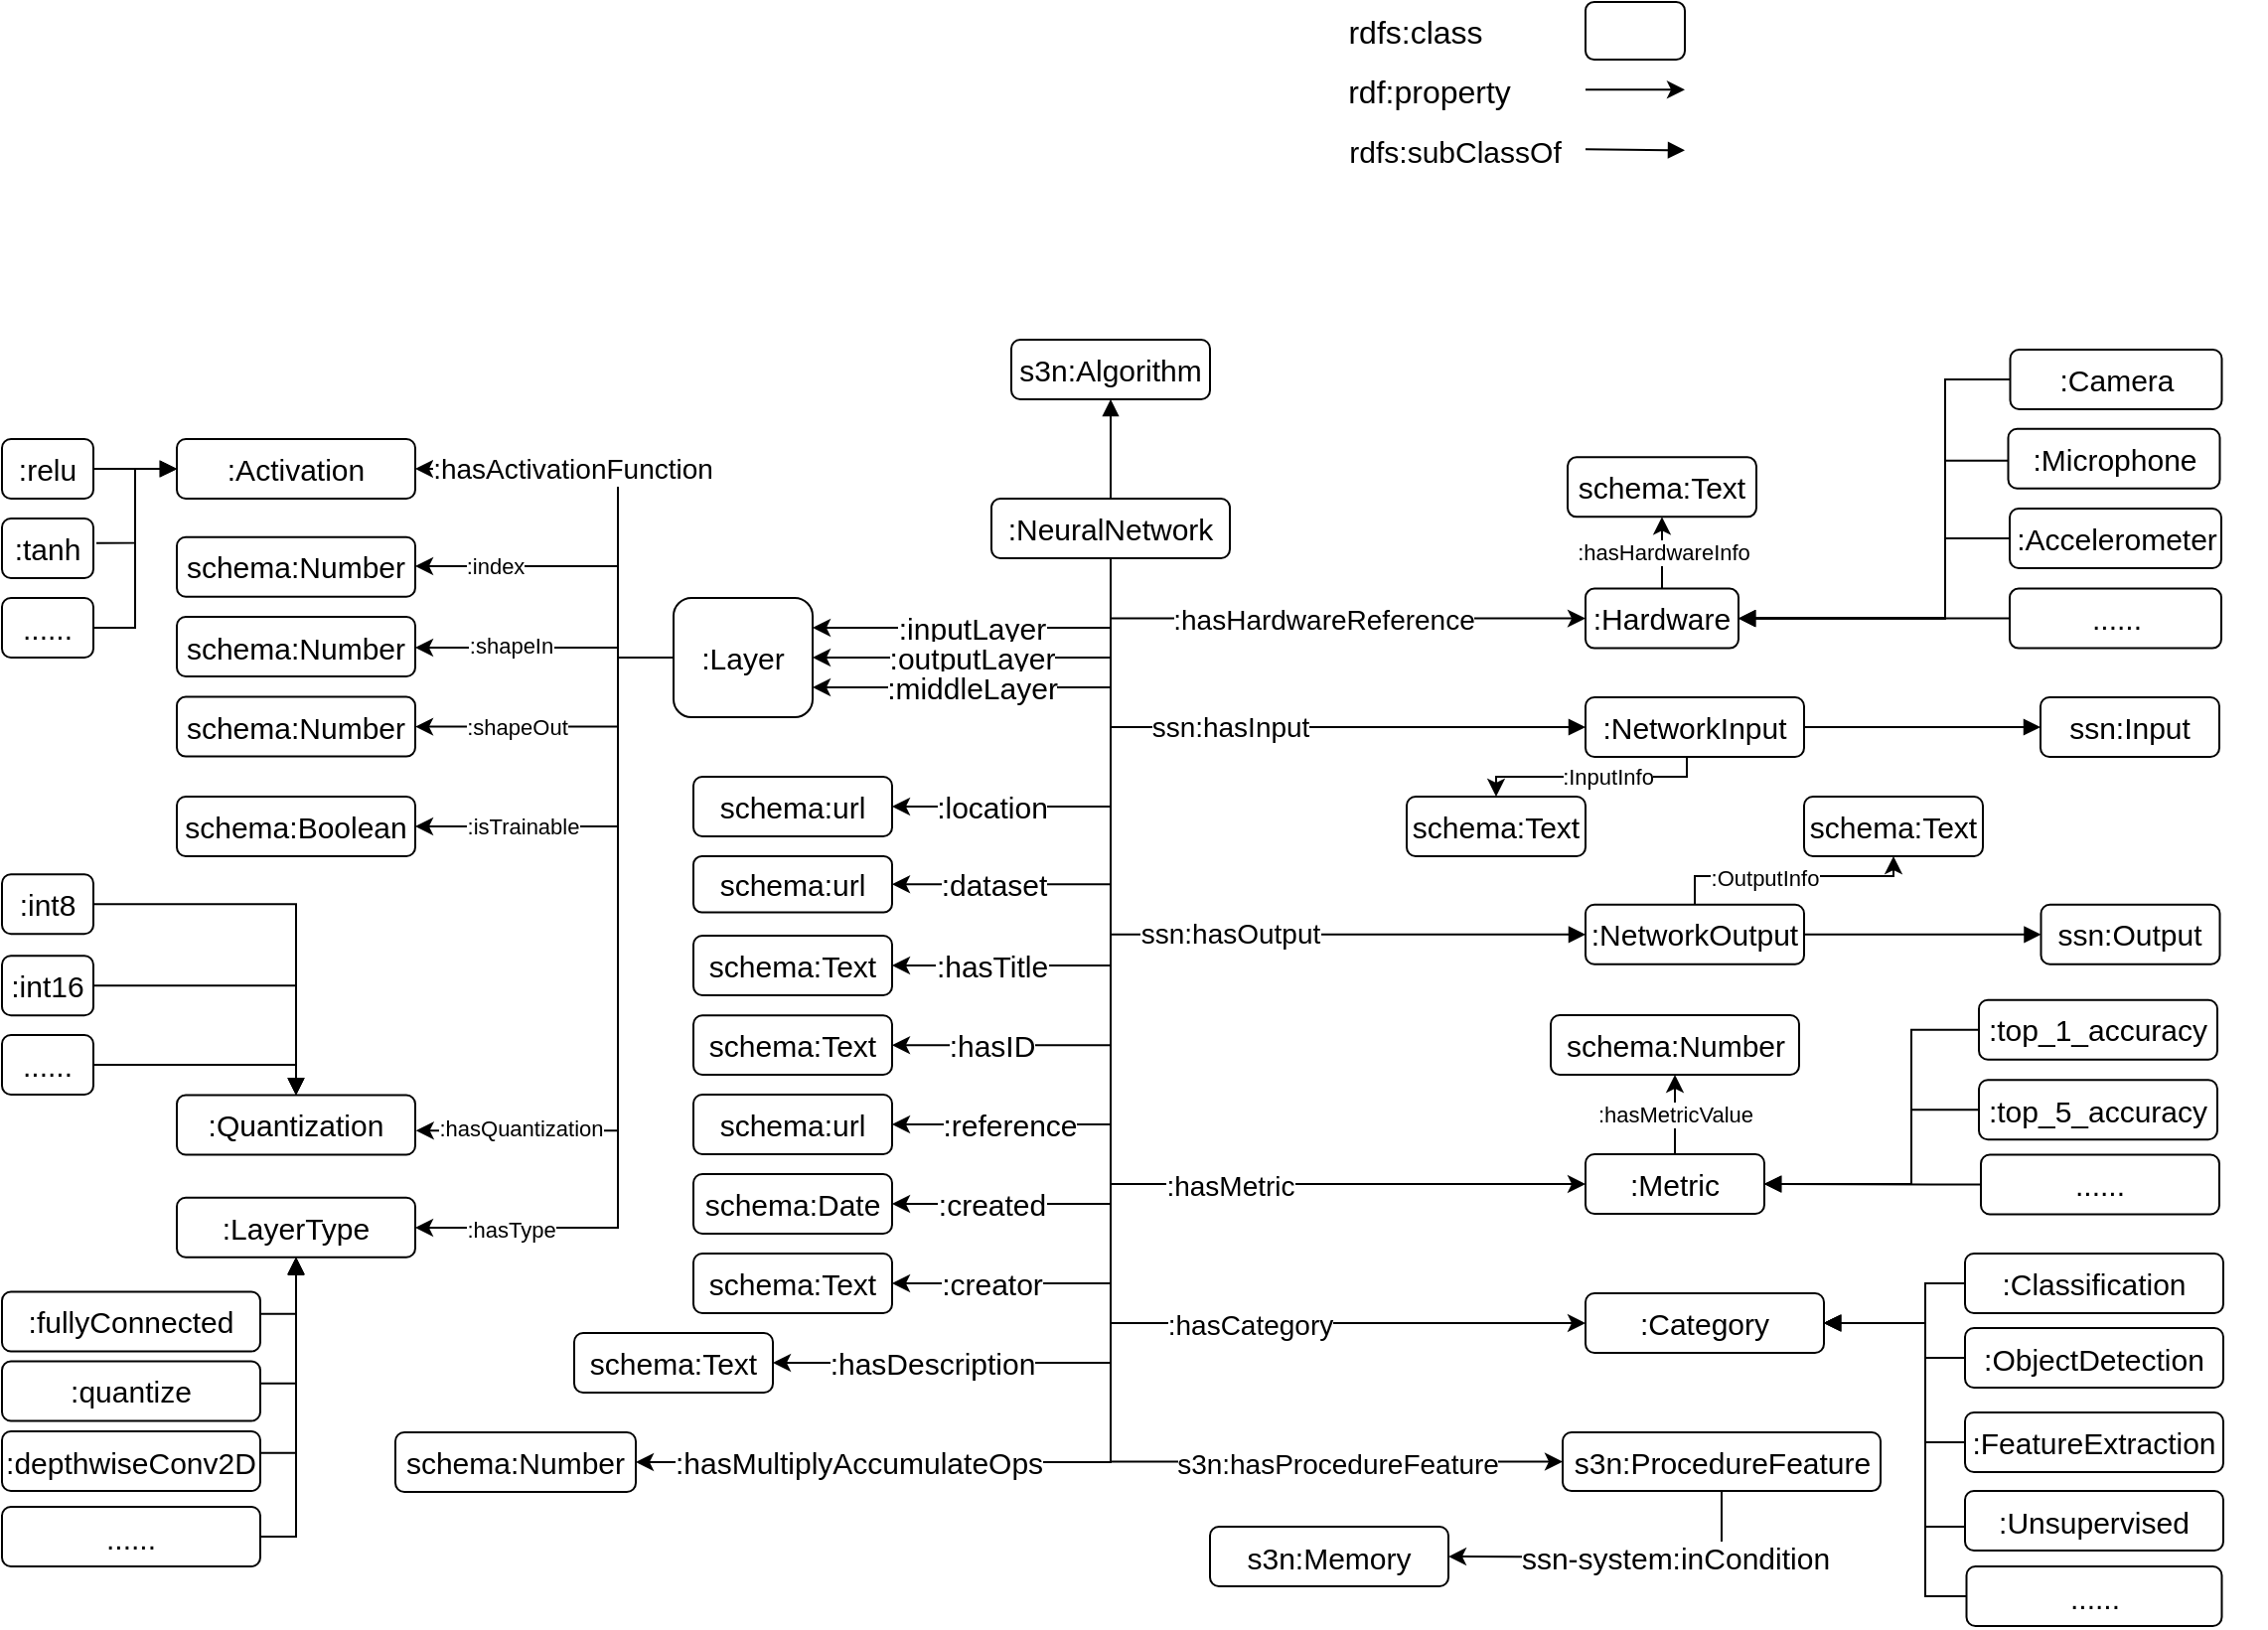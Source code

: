 <mxfile version="15.7.4" type="github">
  <diagram id="uV-LiDX_3luVWXQ_N6UU" name="Page-1">
    <mxGraphModel dx="3066" dy="903" grid="1" gridSize="10" guides="1" tooltips="1" connect="1" arrows="1" fold="1" page="1" pageScale="1" pageWidth="850" pageHeight="1100" math="0" shadow="0">
      <root>
        <mxCell id="0" />
        <mxCell id="1" parent="0" />
        <mxCell id="5j0TbUP-GXuLhpRAQQWD-1" value="s3n:Algorithm" style="rounded=1;whiteSpace=wrap;html=1;fontSize=15;" vertex="1" parent="1">
          <mxGeometry x="10" y="220" width="100" height="30" as="geometry" />
        </mxCell>
        <mxCell id="5j0TbUP-GXuLhpRAQQWD-2" value=":hasTitle" style="edgeStyle=orthogonalEdgeStyle;rounded=0;orthogonalLoop=1;jettySize=auto;html=1;exitX=0.5;exitY=1;exitDx=0;exitDy=0;fontSize=15;entryX=1;entryY=0.5;entryDx=0;entryDy=0;" edge="1" parent="1" source="5j0TbUP-GXuLhpRAQQWD-15" target="5j0TbUP-GXuLhpRAQQWD-20">
          <mxGeometry x="0.682" relative="1" as="geometry">
            <mxPoint x="-90" y="495" as="targetPoint" />
            <Array as="points">
              <mxPoint x="60" y="535" />
            </Array>
            <mxPoint as="offset" />
          </mxGeometry>
        </mxCell>
        <mxCell id="5j0TbUP-GXuLhpRAQQWD-3" value=":dataset" style="edgeStyle=orthogonalEdgeStyle;rounded=0;orthogonalLoop=1;jettySize=auto;html=1;exitX=0.5;exitY=1;exitDx=0;exitDy=0;entryX=1;entryY=0.5;entryDx=0;entryDy=0;fontSize=15;" edge="1" parent="1" source="5j0TbUP-GXuLhpRAQQWD-15" target="5j0TbUP-GXuLhpRAQQWD-21">
          <mxGeometry x="0.626" relative="1" as="geometry">
            <mxPoint x="60" y="740" as="targetPoint" />
            <mxPoint as="offset" />
          </mxGeometry>
        </mxCell>
        <mxCell id="5j0TbUP-GXuLhpRAQQWD-5" value=":inputLayer" style="edgeStyle=orthogonalEdgeStyle;rounded=0;orthogonalLoop=1;jettySize=auto;html=1;exitX=0.5;exitY=1;exitDx=0;exitDy=0;entryX=1;entryY=0.25;entryDx=0;entryDy=0;fontSize=15;" edge="1" parent="1" source="5j0TbUP-GXuLhpRAQQWD-15" target="5j0TbUP-GXuLhpRAQQWD-17">
          <mxGeometry x="0.135" relative="1" as="geometry">
            <mxPoint as="offset" />
          </mxGeometry>
        </mxCell>
        <mxCell id="5j0TbUP-GXuLhpRAQQWD-6" value=":outputLayer" style="edgeStyle=orthogonalEdgeStyle;rounded=0;orthogonalLoop=1;jettySize=auto;html=1;exitX=0.5;exitY=1;exitDx=0;exitDy=0;entryX=1;entryY=0.5;entryDx=0;entryDy=0;fontSize=15;" edge="1" parent="1" source="5j0TbUP-GXuLhpRAQQWD-15" target="5j0TbUP-GXuLhpRAQQWD-17">
          <mxGeometry x="0.2" relative="1" as="geometry">
            <mxPoint x="-250" y="400" as="targetPoint" />
            <mxPoint as="offset" />
          </mxGeometry>
        </mxCell>
        <mxCell id="5j0TbUP-GXuLhpRAQQWD-7" value=":middleLayer" style="edgeStyle=orthogonalEdgeStyle;rounded=0;orthogonalLoop=1;jettySize=auto;html=1;exitX=0.5;exitY=1;exitDx=0;exitDy=0;entryX=1;entryY=0.75;entryDx=0;entryDy=0;fontSize=15;" edge="1" parent="1" source="5j0TbUP-GXuLhpRAQQWD-15" target="5j0TbUP-GXuLhpRAQQWD-17">
          <mxGeometry x="0.256" relative="1" as="geometry">
            <mxPoint as="offset" />
          </mxGeometry>
        </mxCell>
        <mxCell id="5j0TbUP-GXuLhpRAQQWD-11" value="&lt;font style=&quot;font-size: 14px&quot;&gt;s3n:hasProcedureFeature&lt;/font&gt;" style="edgeStyle=orthogonalEdgeStyle;rounded=0;orthogonalLoop=1;jettySize=auto;html=1;exitX=0.5;exitY=1;exitDx=0;exitDy=0;fontSize=15;endArrow=classic;endFill=1;entryX=0;entryY=0.5;entryDx=0;entryDy=0;" edge="1" parent="1" source="5j0TbUP-GXuLhpRAQQWD-15" target="5j0TbUP-GXuLhpRAQQWD-171">
          <mxGeometry x="0.667" relative="1" as="geometry">
            <mxPoint x="190" y="820" as="targetPoint" />
            <mxPoint as="offset" />
          </mxGeometry>
        </mxCell>
        <mxCell id="5j0TbUP-GXuLhpRAQQWD-12" style="edgeStyle=orthogonalEdgeStyle;rounded=0;orthogonalLoop=1;jettySize=auto;html=1;exitX=0.5;exitY=0;exitDx=0;exitDy=0;entryX=0.5;entryY=1;entryDx=0;entryDy=0;fontSize=15;endArrow=block;endFill=1;" edge="1" parent="1" source="5j0TbUP-GXuLhpRAQQWD-15" target="5j0TbUP-GXuLhpRAQQWD-1">
          <mxGeometry relative="1" as="geometry" />
        </mxCell>
        <mxCell id="5j0TbUP-GXuLhpRAQQWD-13" value="&lt;font style=&quot;font-size: 14px&quot;&gt;ssn:hasInput &lt;/font&gt;" style="edgeStyle=orthogonalEdgeStyle;rounded=0;orthogonalLoop=1;jettySize=auto;html=1;exitX=0.5;exitY=1;exitDx=0;exitDy=0;entryX=0;entryY=0.5;entryDx=0;entryDy=0;endArrow=block;endFill=1;" edge="1" parent="1" source="5j0TbUP-GXuLhpRAQQWD-15" target="5j0TbUP-GXuLhpRAQQWD-36">
          <mxGeometry x="-0.105" relative="1" as="geometry">
            <mxPoint as="offset" />
          </mxGeometry>
        </mxCell>
        <mxCell id="5j0TbUP-GXuLhpRAQQWD-14" value="&lt;font style=&quot;font-size: 14px&quot;&gt;ssn:hasOutput&lt;/font&gt;" style="edgeStyle=orthogonalEdgeStyle;rounded=0;orthogonalLoop=1;jettySize=auto;html=1;exitX=0.5;exitY=1;exitDx=0;exitDy=0;entryX=0;entryY=0.5;entryDx=0;entryDy=0;endArrow=block;endFill=1;" edge="1" parent="1" source="5j0TbUP-GXuLhpRAQQWD-15" target="5j0TbUP-GXuLhpRAQQWD-38">
          <mxGeometry x="0.164" relative="1" as="geometry">
            <mxPoint as="offset" />
          </mxGeometry>
        </mxCell>
        <mxCell id="5j0TbUP-GXuLhpRAQQWD-15" value=":NeuralNetwork" style="rounded=1;whiteSpace=wrap;html=1;fontSize=15;" vertex="1" parent="1">
          <mxGeometry y="300" width="120" height="30" as="geometry" />
        </mxCell>
        <mxCell id="5j0TbUP-GXuLhpRAQQWD-184" style="edgeStyle=orthogonalEdgeStyle;rounded=0;orthogonalLoop=1;jettySize=auto;html=1;exitX=0;exitY=0.5;exitDx=0;exitDy=0;entryX=1.003;entryY=0.594;entryDx=0;entryDy=0;entryPerimeter=0;" edge="1" parent="1" target="5j0TbUP-GXuLhpRAQQWD-95">
          <mxGeometry relative="1" as="geometry">
            <mxPoint x="-148" y="380" as="sourcePoint" />
            <Array as="points">
              <mxPoint x="-188" y="380" />
              <mxPoint x="-188" y="619" />
            </Array>
          </mxGeometry>
        </mxCell>
        <mxCell id="5j0TbUP-GXuLhpRAQQWD-185" value=":hasQuantization" style="edgeLabel;html=1;align=center;verticalAlign=middle;resizable=0;points=[];" vertex="1" connectable="0" parent="5j0TbUP-GXuLhpRAQQWD-184">
          <mxGeometry x="0.583" y="1" relative="1" as="geometry">
            <mxPoint x="-27" y="-2" as="offset" />
          </mxGeometry>
        </mxCell>
        <mxCell id="5j0TbUP-GXuLhpRAQQWD-17" value=":Layer" style="rounded=1;whiteSpace=wrap;html=1;fontSize=15;" vertex="1" parent="1">
          <mxGeometry x="-160" y="350" width="70" height="60" as="geometry" />
        </mxCell>
        <mxCell id="5j0TbUP-GXuLhpRAQQWD-20" value="schema:Text" style="rounded=1;whiteSpace=wrap;html=1;fontSize=15;" vertex="1" parent="1">
          <mxGeometry x="-150" y="520" width="100" height="30" as="geometry" />
        </mxCell>
        <mxCell id="5j0TbUP-GXuLhpRAQQWD-21" value="schema:url" style="rounded=1;whiteSpace=wrap;html=1;fontSize=15;" vertex="1" parent="1">
          <mxGeometry x="-150" y="480" width="100" height="28.25" as="geometry" />
        </mxCell>
        <mxCell id="5j0TbUP-GXuLhpRAQQWD-23" style="edgeStyle=orthogonalEdgeStyle;rounded=0;orthogonalLoop=1;jettySize=auto;html=1;exitX=0.5;exitY=1;exitDx=0;exitDy=0;fontSize=15;" edge="1" parent="1">
          <mxGeometry relative="1" as="geometry">
            <mxPoint x="633" y="508.75" as="sourcePoint" />
            <mxPoint x="633" y="508.75" as="targetPoint" />
          </mxGeometry>
        </mxCell>
        <mxCell id="5j0TbUP-GXuLhpRAQQWD-24" value="" style="rounded=1;whiteSpace=wrap;html=1;fontSize=16;" vertex="1" parent="1">
          <mxGeometry x="299" y="50" width="50" height="29" as="geometry" />
        </mxCell>
        <mxCell id="5j0TbUP-GXuLhpRAQQWD-25" value="rdfs:class" style="text;html=1;align=center;verticalAlign=middle;resizable=0;points=[];autosize=1;strokeColor=none;fontSize=16;" vertex="1" parent="1">
          <mxGeometry x="173" y="54.5" width="80" height="20" as="geometry" />
        </mxCell>
        <mxCell id="5j0TbUP-GXuLhpRAQQWD-26" value="rdf:property" style="text;html=1;align=center;verticalAlign=middle;resizable=0;points=[];autosize=1;strokeColor=none;fontSize=16;" vertex="1" parent="1">
          <mxGeometry x="170" y="84.5" width="100" height="20" as="geometry" />
        </mxCell>
        <mxCell id="5j0TbUP-GXuLhpRAQQWD-27" value="" style="endArrow=classic;html=1;fontSize=16;" edge="1" parent="1">
          <mxGeometry width="50" height="50" relative="1" as="geometry">
            <mxPoint x="299" y="94.16" as="sourcePoint" />
            <mxPoint x="349" y="94.16" as="targetPoint" />
            <Array as="points">
              <mxPoint x="309" y="94.16" />
            </Array>
          </mxGeometry>
        </mxCell>
        <mxCell id="5j0TbUP-GXuLhpRAQQWD-28" value="" style="endArrow=block;html=1;fontSize=16;endFill=1;" edge="1" parent="1">
          <mxGeometry width="50" height="50" relative="1" as="geometry">
            <mxPoint x="299" y="124.16" as="sourcePoint" />
            <mxPoint x="349" y="124.66" as="targetPoint" />
          </mxGeometry>
        </mxCell>
        <mxCell id="5j0TbUP-GXuLhpRAQQWD-32" value="rdfs:subClassOf" style="text;html=1;align=center;verticalAlign=middle;resizable=0;points=[];autosize=1;strokeColor=none;fontSize=15;" vertex="1" parent="1">
          <mxGeometry x="173" y="114.5" width="120" height="20" as="geometry" />
        </mxCell>
        <mxCell id="5j0TbUP-GXuLhpRAQQWD-33" value="ssn:Input" style="rounded=1;whiteSpace=wrap;html=1;fontSize=15;" vertex="1" parent="1">
          <mxGeometry x="528" y="400" width="90" height="30" as="geometry" />
        </mxCell>
        <mxCell id="5j0TbUP-GXuLhpRAQQWD-34" value="ssn:Output" style="rounded=1;whiteSpace=wrap;html=1;fontSize=15;" vertex="1" parent="1">
          <mxGeometry x="528.25" y="504.38" width="90" height="30" as="geometry" />
        </mxCell>
        <mxCell id="5j0TbUP-GXuLhpRAQQWD-35" style="edgeStyle=orthogonalEdgeStyle;rounded=0;orthogonalLoop=1;jettySize=auto;html=1;exitX=1;exitY=0.5;exitDx=0;exitDy=0;entryX=0;entryY=0.5;entryDx=0;entryDy=0;endArrow=block;endFill=1;" edge="1" parent="1" source="5j0TbUP-GXuLhpRAQQWD-36" target="5j0TbUP-GXuLhpRAQQWD-33">
          <mxGeometry relative="1" as="geometry" />
        </mxCell>
        <mxCell id="5j0TbUP-GXuLhpRAQQWD-178" style="edgeStyle=orthogonalEdgeStyle;rounded=0;orthogonalLoop=1;jettySize=auto;html=1;exitX=0.5;exitY=1;exitDx=0;exitDy=0;" edge="1" parent="1" source="5j0TbUP-GXuLhpRAQQWD-36" target="5j0TbUP-GXuLhpRAQQWD-61">
          <mxGeometry relative="1" as="geometry">
            <Array as="points">
              <mxPoint x="350" y="440" />
              <mxPoint x="254" y="440" />
            </Array>
          </mxGeometry>
        </mxCell>
        <mxCell id="5j0TbUP-GXuLhpRAQQWD-179" value=":InputInfo" style="edgeLabel;html=1;align=center;verticalAlign=middle;resizable=0;points=[];" vertex="1" connectable="0" parent="5j0TbUP-GXuLhpRAQQWD-178">
          <mxGeometry x="0.06" y="1" relative="1" as="geometry">
            <mxPoint x="9" y="-1" as="offset" />
          </mxGeometry>
        </mxCell>
        <mxCell id="5j0TbUP-GXuLhpRAQQWD-36" value=":NetworkInput" style="rounded=1;whiteSpace=wrap;html=1;fontSize=15;" vertex="1" parent="1">
          <mxGeometry x="299" y="400" width="110" height="30" as="geometry" />
        </mxCell>
        <mxCell id="5j0TbUP-GXuLhpRAQQWD-37" style="edgeStyle=orthogonalEdgeStyle;rounded=0;orthogonalLoop=1;jettySize=auto;html=1;exitX=1;exitY=0.5;exitDx=0;exitDy=0;endArrow=block;endFill=1;entryX=0;entryY=0.5;entryDx=0;entryDy=0;" edge="1" parent="1" source="5j0TbUP-GXuLhpRAQQWD-38" target="5j0TbUP-GXuLhpRAQQWD-34">
          <mxGeometry relative="1" as="geometry">
            <Array as="points" />
            <mxPoint x="589" y="519.5" as="targetPoint" />
          </mxGeometry>
        </mxCell>
        <mxCell id="5j0TbUP-GXuLhpRAQQWD-181" style="edgeStyle=orthogonalEdgeStyle;rounded=0;orthogonalLoop=1;jettySize=auto;html=1;exitX=0.5;exitY=0;exitDx=0;exitDy=0;entryX=0.5;entryY=1;entryDx=0;entryDy=0;" edge="1" parent="1" source="5j0TbUP-GXuLhpRAQQWD-38" target="5j0TbUP-GXuLhpRAQQWD-64">
          <mxGeometry relative="1" as="geometry">
            <Array as="points">
              <mxPoint x="354" y="490" />
              <mxPoint x="454" y="490" />
            </Array>
          </mxGeometry>
        </mxCell>
        <mxCell id="5j0TbUP-GXuLhpRAQQWD-182" value=":OutputInfo" style="edgeLabel;html=1;align=center;verticalAlign=middle;resizable=0;points=[];" vertex="1" connectable="0" parent="5j0TbUP-GXuLhpRAQQWD-181">
          <mxGeometry x="-0.257" y="-1" relative="1" as="geometry">
            <mxPoint x="3" as="offset" />
          </mxGeometry>
        </mxCell>
        <mxCell id="5j0TbUP-GXuLhpRAQQWD-38" value=":NetworkOutput" style="rounded=1;whiteSpace=wrap;html=1;fontSize=15;" vertex="1" parent="1">
          <mxGeometry x="299" y="504.38" width="110" height="30" as="geometry" />
        </mxCell>
        <mxCell id="5j0TbUP-GXuLhpRAQQWD-39" style="edgeStyle=orthogonalEdgeStyle;rounded=0;orthogonalLoop=1;jettySize=auto;html=1;entryX=1;entryY=0.5;entryDx=0;entryDy=0;" edge="1" parent="1" target="5j0TbUP-GXuLhpRAQQWD-47">
          <mxGeometry relative="1" as="geometry">
            <Array as="points">
              <mxPoint x="-188" y="380" />
              <mxPoint x="-188" y="375" />
              <mxPoint x="-290" y="375" />
            </Array>
            <mxPoint x="-160" y="380" as="sourcePoint" />
          </mxGeometry>
        </mxCell>
        <mxCell id="5j0TbUP-GXuLhpRAQQWD-40" value=":shapeIn" style="edgeLabel;html=1;align=center;verticalAlign=middle;resizable=0;points=[];" vertex="1" connectable="0" parent="5j0TbUP-GXuLhpRAQQWD-39">
          <mxGeometry x="0.41" relative="1" as="geometry">
            <mxPoint x="8" y="-1" as="offset" />
          </mxGeometry>
        </mxCell>
        <mxCell id="5j0TbUP-GXuLhpRAQQWD-41" value="" style="edgeStyle=orthogonalEdgeStyle;rounded=0;orthogonalLoop=1;jettySize=auto;html=1;entryX=1;entryY=0.5;entryDx=0;entryDy=0;" edge="1" parent="1" target="5j0TbUP-GXuLhpRAQQWD-48">
          <mxGeometry x="0.538" relative="1" as="geometry">
            <Array as="points">
              <mxPoint x="-188" y="380" />
              <mxPoint x="-188" y="415" />
            </Array>
            <mxPoint as="offset" />
            <mxPoint x="-160" y="380" as="sourcePoint" />
          </mxGeometry>
        </mxCell>
        <mxCell id="5j0TbUP-GXuLhpRAQQWD-42" value=":shapeOut" style="edgeLabel;html=1;align=center;verticalAlign=middle;resizable=0;points=[];" vertex="1" connectable="0" parent="5j0TbUP-GXuLhpRAQQWD-41">
          <mxGeometry x="0.287" relative="1" as="geometry">
            <mxPoint x="-8" as="offset" />
          </mxGeometry>
        </mxCell>
        <mxCell id="5j0TbUP-GXuLhpRAQQWD-43" style="edgeStyle=orthogonalEdgeStyle;rounded=0;orthogonalLoop=1;jettySize=auto;html=1;entryX=1;entryY=0.5;entryDx=0;entryDy=0;" edge="1" parent="1" target="5j0TbUP-GXuLhpRAQQWD-49">
          <mxGeometry relative="1" as="geometry">
            <Array as="points">
              <mxPoint x="-188" y="380" />
              <mxPoint x="-188" y="465" />
            </Array>
            <mxPoint x="-160" y="380" as="sourcePoint" />
          </mxGeometry>
        </mxCell>
        <mxCell id="5j0TbUP-GXuLhpRAQQWD-44" value=":isTrainable" style="edgeLabel;html=1;align=center;verticalAlign=middle;resizable=0;points=[];" vertex="1" connectable="0" parent="5j0TbUP-GXuLhpRAQQWD-43">
          <mxGeometry x="0.229" y="1" relative="1" as="geometry">
            <mxPoint x="-29" y="-1" as="offset" />
          </mxGeometry>
        </mxCell>
        <mxCell id="5j0TbUP-GXuLhpRAQQWD-45" style="edgeStyle=orthogonalEdgeStyle;rounded=0;orthogonalLoop=1;jettySize=auto;html=1;" edge="1" parent="1" target="5j0TbUP-GXuLhpRAQQWD-50">
          <mxGeometry relative="1" as="geometry">
            <mxPoint x="-248" y="460.5" as="targetPoint" />
            <Array as="points">
              <mxPoint x="-188" y="380" />
              <mxPoint x="-188" y="667" />
            </Array>
            <mxPoint x="-160" y="380" as="sourcePoint" />
          </mxGeometry>
        </mxCell>
        <mxCell id="5j0TbUP-GXuLhpRAQQWD-46" value=":hasType" style="edgeLabel;html=1;align=center;verticalAlign=middle;resizable=0;points=[];" vertex="1" connectable="0" parent="5j0TbUP-GXuLhpRAQQWD-45">
          <mxGeometry x="0.479" y="1" relative="1" as="geometry">
            <mxPoint x="-55" y="7" as="offset" />
          </mxGeometry>
        </mxCell>
        <mxCell id="5j0TbUP-GXuLhpRAQQWD-47" value="schema:Number" style="rounded=1;whiteSpace=wrap;html=1;fontSize=15;" vertex="1" parent="1">
          <mxGeometry x="-410" y="359.5" width="120" height="30" as="geometry" />
        </mxCell>
        <mxCell id="5j0TbUP-GXuLhpRAQQWD-48" value="schema:Number" style="rounded=1;whiteSpace=wrap;html=1;fontSize=15;" vertex="1" parent="1">
          <mxGeometry x="-410" y="399.81" width="120" height="30" as="geometry" />
        </mxCell>
        <mxCell id="5j0TbUP-GXuLhpRAQQWD-49" value="schema:Boolean" style="rounded=1;whiteSpace=wrap;html=1;fontSize=15;" vertex="1" parent="1">
          <mxGeometry x="-410" y="450" width="120" height="30" as="geometry" />
        </mxCell>
        <mxCell id="5j0TbUP-GXuLhpRAQQWD-50" value="&lt;div&gt;:LayerType&lt;/div&gt;" style="rounded=1;whiteSpace=wrap;html=1;fontSize=15;" vertex="1" parent="1">
          <mxGeometry x="-410" y="651.88" width="120" height="30" as="geometry" />
        </mxCell>
        <mxCell id="5j0TbUP-GXuLhpRAQQWD-51" style="edgeStyle=orthogonalEdgeStyle;rounded=0;orthogonalLoop=1;jettySize=auto;html=1;exitX=1;exitY=0.5;exitDx=0;exitDy=0;entryX=0.5;entryY=1;entryDx=0;entryDy=0;endArrow=block;endFill=1;" edge="1" parent="1" source="5j0TbUP-GXuLhpRAQQWD-52" target="5j0TbUP-GXuLhpRAQQWD-50">
          <mxGeometry relative="1" as="geometry">
            <mxPoint x="-350" y="764.25" as="targetPoint" />
            <Array as="points">
              <mxPoint x="-350" y="710.38" />
            </Array>
          </mxGeometry>
        </mxCell>
        <mxCell id="5j0TbUP-GXuLhpRAQQWD-52" value="&lt;div&gt;:fullyConnected&lt;/div&gt;" style="rounded=1;whiteSpace=wrap;html=1;fontSize=15;" vertex="1" parent="1">
          <mxGeometry x="-498" y="699.26" width="130" height="30" as="geometry" />
        </mxCell>
        <mxCell id="5j0TbUP-GXuLhpRAQQWD-53" style="edgeStyle=orthogonalEdgeStyle;rounded=0;orthogonalLoop=1;jettySize=auto;html=1;exitX=1;exitY=0.5;exitDx=0;exitDy=0;endArrow=block;endFill=1;entryX=0.5;entryY=1;entryDx=0;entryDy=0;" edge="1" parent="1" source="5j0TbUP-GXuLhpRAQQWD-54" target="5j0TbUP-GXuLhpRAQQWD-50">
          <mxGeometry relative="1" as="geometry">
            <mxPoint x="-350" y="764.75" as="targetPoint" />
            <Array as="points">
              <mxPoint x="-350" y="745.38" />
            </Array>
          </mxGeometry>
        </mxCell>
        <mxCell id="5j0TbUP-GXuLhpRAQQWD-54" value=":quantize" style="rounded=1;whiteSpace=wrap;html=1;fontSize=15;" vertex="1" parent="1">
          <mxGeometry x="-498" y="734.26" width="130" height="30" as="geometry" />
        </mxCell>
        <mxCell id="5j0TbUP-GXuLhpRAQQWD-55" style="edgeStyle=orthogonalEdgeStyle;rounded=0;orthogonalLoop=1;jettySize=auto;html=1;exitX=1;exitY=0.5;exitDx=0;exitDy=0;endArrow=block;endFill=1;" edge="1" parent="1" source="5j0TbUP-GXuLhpRAQQWD-56">
          <mxGeometry relative="1" as="geometry">
            <mxPoint x="-350" y="682.38" as="targetPoint" />
            <Array as="points">
              <mxPoint x="-350" y="780.38" />
            </Array>
          </mxGeometry>
        </mxCell>
        <mxCell id="5j0TbUP-GXuLhpRAQQWD-56" value=":depthwiseConv2D" style="rounded=1;whiteSpace=wrap;html=1;fontSize=15;" vertex="1" parent="1">
          <mxGeometry x="-498" y="769.51" width="130" height="30" as="geometry" />
        </mxCell>
        <mxCell id="5j0TbUP-GXuLhpRAQQWD-57" style="edgeStyle=orthogonalEdgeStyle;rounded=0;orthogonalLoop=1;jettySize=auto;html=1;exitX=1;exitY=0.5;exitDx=0;exitDy=0;endArrow=block;endFill=1;entryX=0.5;entryY=1;entryDx=0;entryDy=0;" edge="1" parent="1" source="5j0TbUP-GXuLhpRAQQWD-58" target="5j0TbUP-GXuLhpRAQQWD-50">
          <mxGeometry relative="1" as="geometry">
            <mxPoint x="-350" y="764.25" as="targetPoint" />
            <Array as="points">
              <mxPoint x="-350" y="823" />
            </Array>
          </mxGeometry>
        </mxCell>
        <mxCell id="5j0TbUP-GXuLhpRAQQWD-58" value="......" style="rounded=1;whiteSpace=wrap;html=1;fontSize=15;" vertex="1" parent="1">
          <mxGeometry x="-498" y="807.51" width="130" height="30" as="geometry" />
        </mxCell>
        <mxCell id="5j0TbUP-GXuLhpRAQQWD-61" value="schema:Text" style="rounded=1;whiteSpace=wrap;html=1;fontSize=15;" vertex="1" parent="1">
          <mxGeometry x="209" y="450" width="90" height="30" as="geometry" />
        </mxCell>
        <mxCell id="5j0TbUP-GXuLhpRAQQWD-64" value="schema:Text" style="rounded=1;whiteSpace=wrap;html=1;fontSize=15;" vertex="1" parent="1">
          <mxGeometry x="409" y="450" width="90" height="30" as="geometry" />
        </mxCell>
        <mxCell id="5j0TbUP-GXuLhpRAQQWD-66" value="schema:Number" style="rounded=1;whiteSpace=wrap;html=1;fontSize=15;" vertex="1" parent="1">
          <mxGeometry x="-410" y="319.38" width="120" height="30" as="geometry" />
        </mxCell>
        <mxCell id="5j0TbUP-GXuLhpRAQQWD-67" style="edgeStyle=orthogonalEdgeStyle;rounded=0;orthogonalLoop=1;jettySize=auto;html=1;" edge="1" parent="1" target="5j0TbUP-GXuLhpRAQQWD-66">
          <mxGeometry relative="1" as="geometry">
            <Array as="points">
              <mxPoint x="-188" y="380" />
              <mxPoint x="-188" y="334" />
            </Array>
            <mxPoint x="-160" y="380" as="sourcePoint" />
            <mxPoint x="-228" y="249.5" as="targetPoint" />
          </mxGeometry>
        </mxCell>
        <mxCell id="5j0TbUP-GXuLhpRAQQWD-68" value=":index" style="edgeLabel;html=1;align=center;verticalAlign=middle;resizable=0;points=[];" vertex="1" connectable="0" parent="5j0TbUP-GXuLhpRAQQWD-67">
          <mxGeometry x="0.41" relative="1" as="geometry">
            <mxPoint x="-12" as="offset" />
          </mxGeometry>
        </mxCell>
        <mxCell id="5j0TbUP-GXuLhpRAQQWD-74" value=":tanh" style="rounded=1;whiteSpace=wrap;html=1;fontSize=15;" vertex="1" parent="1">
          <mxGeometry x="-498" y="310" width="46" height="30" as="geometry" />
        </mxCell>
        <mxCell id="5j0TbUP-GXuLhpRAQQWD-76" value="......" style="rounded=1;whiteSpace=wrap;html=1;fontSize=15;" vertex="1" parent="1">
          <mxGeometry x="-498" y="350" width="46" height="30" as="geometry" />
        </mxCell>
        <mxCell id="5j0TbUP-GXuLhpRAQQWD-77" style="edgeStyle=orthogonalEdgeStyle;rounded=0;orthogonalLoop=1;jettySize=auto;html=1;exitX=1;exitY=0.5;exitDx=0;exitDy=0;endArrow=block;endFill=1;entryX=0;entryY=0.5;entryDx=0;entryDy=0;" edge="1" parent="1" source="5j0TbUP-GXuLhpRAQQWD-78" target="5j0TbUP-GXuLhpRAQQWD-79">
          <mxGeometry relative="1" as="geometry">
            <mxPoint x="-268" y="168.2" as="targetPoint" />
          </mxGeometry>
        </mxCell>
        <mxCell id="5j0TbUP-GXuLhpRAQQWD-78" value=":relu" style="rounded=1;whiteSpace=wrap;html=1;fontSize=15;" vertex="1" parent="1">
          <mxGeometry x="-498" y="270" width="46" height="30" as="geometry" />
        </mxCell>
        <mxCell id="5j0TbUP-GXuLhpRAQQWD-79" value="&lt;div&gt;:Activation&lt;/div&gt;" style="rounded=1;whiteSpace=wrap;html=1;fontSize=15;" vertex="1" parent="1">
          <mxGeometry x="-410" y="270" width="120" height="30" as="geometry" />
        </mxCell>
        <mxCell id="5j0TbUP-GXuLhpRAQQWD-90" style="edgeStyle=orthogonalEdgeStyle;rounded=0;orthogonalLoop=1;jettySize=auto;html=1;exitX=1;exitY=0.5;exitDx=0;exitDy=0;endArrow=block;endFill=1;entryX=0.5;entryY=0;entryDx=0;entryDy=0;" edge="1" parent="1" source="5j0TbUP-GXuLhpRAQQWD-91" target="5j0TbUP-GXuLhpRAQQWD-95">
          <mxGeometry relative="1" as="geometry">
            <mxPoint x="-338" y="540" as="targetPoint" />
            <Array as="points">
              <mxPoint x="-350" y="504" />
            </Array>
          </mxGeometry>
        </mxCell>
        <mxCell id="5j0TbUP-GXuLhpRAQQWD-91" value=":int8" style="rounded=1;whiteSpace=wrap;html=1;fontSize=15;" vertex="1" parent="1">
          <mxGeometry x="-498" y="489.12" width="46" height="30" as="geometry" />
        </mxCell>
        <mxCell id="5j0TbUP-GXuLhpRAQQWD-92" value=":int16" style="rounded=1;whiteSpace=wrap;html=1;fontSize=15;" vertex="1" parent="1">
          <mxGeometry x="-498" y="530.13" width="46" height="30" as="geometry" />
        </mxCell>
        <mxCell id="5j0TbUP-GXuLhpRAQQWD-94" value="......" style="rounded=1;whiteSpace=wrap;html=1;fontSize=15;" vertex="1" parent="1">
          <mxGeometry x="-498" y="570" width="46" height="30" as="geometry" />
        </mxCell>
        <mxCell id="5j0TbUP-GXuLhpRAQQWD-95" value="&lt;div&gt;:Quantization&lt;/div&gt;" style="rounded=1;whiteSpace=wrap;html=1;fontSize=15;" vertex="1" parent="1">
          <mxGeometry x="-410" y="600.26" width="120" height="30" as="geometry" />
        </mxCell>
        <mxCell id="5j0TbUP-GXuLhpRAQQWD-97" style="edgeStyle=orthogonalEdgeStyle;rounded=0;orthogonalLoop=1;jettySize=auto;html=1;entryX=1;entryY=0.5;entryDx=0;entryDy=0;" edge="1" parent="1" target="5j0TbUP-GXuLhpRAQQWD-79">
          <mxGeometry relative="1" as="geometry">
            <Array as="points">
              <mxPoint x="-188" y="380" />
              <mxPoint x="-188" y="285" />
            </Array>
            <mxPoint x="-160" y="380" as="sourcePoint" />
            <mxPoint x="-230.5" y="172.76" as="targetPoint" />
          </mxGeometry>
        </mxCell>
        <mxCell id="5j0TbUP-GXuLhpRAQQWD-98" value="&lt;font style=&quot;font-size: 14px&quot;&gt;:hasActivationFunction&lt;/font&gt;" style="edgeLabel;html=1;align=center;verticalAlign=middle;resizable=0;points=[];" vertex="1" connectable="0" parent="5j0TbUP-GXuLhpRAQQWD-97">
          <mxGeometry x="0.41" relative="1" as="geometry">
            <mxPoint x="12" as="offset" />
          </mxGeometry>
        </mxCell>
        <mxCell id="5j0TbUP-GXuLhpRAQQWD-99" value="&lt;font style=&quot;font-size: 14px&quot;&gt;:hasHardwareReference&lt;/font&gt;" style="edgeStyle=orthogonalEdgeStyle;rounded=0;orthogonalLoop=1;jettySize=auto;html=1;fontSize=15;entryX=0;entryY=0.5;entryDx=0;entryDy=0;" edge="1" parent="1" target="5j0TbUP-GXuLhpRAQQWD-100">
          <mxGeometry x="0.023" relative="1" as="geometry">
            <mxPoint as="offset" />
            <mxPoint x="60" y="330" as="sourcePoint" />
            <mxPoint x="253" y="355" as="targetPoint" />
            <Array as="points">
              <mxPoint x="60" y="360" />
            </Array>
          </mxGeometry>
        </mxCell>
        <mxCell id="5j0TbUP-GXuLhpRAQQWD-100" value=":Hardware" style="rounded=1;whiteSpace=wrap;html=1;fontSize=15;" vertex="1" parent="1">
          <mxGeometry x="299" y="345.31" width="77" height="30" as="geometry" />
        </mxCell>
        <mxCell id="5j0TbUP-GXuLhpRAQQWD-101" value=":hasHardwareInfo" style="endArrow=classic;html=1;rounded=0;entryX=0.5;entryY=1;entryDx=0;entryDy=0;exitX=0.5;exitY=0;exitDx=0;exitDy=0;" edge="1" parent="1" target="5j0TbUP-GXuLhpRAQQWD-103" source="5j0TbUP-GXuLhpRAQQWD-100">
          <mxGeometry width="50" height="50" relative="1" as="geometry">
            <mxPoint x="497" y="339.18" as="sourcePoint" />
            <mxPoint x="627" y="326.56" as="targetPoint" />
          </mxGeometry>
        </mxCell>
        <mxCell id="5j0TbUP-GXuLhpRAQQWD-103" value="schema:Text" style="rounded=1;whiteSpace=wrap;html=1;fontSize=15;" vertex="1" parent="1">
          <mxGeometry x="290" y="279.18" width="95" height="30" as="geometry" />
        </mxCell>
        <mxCell id="5j0TbUP-GXuLhpRAQQWD-105" value="&lt;div&gt;:Camera&lt;/div&gt;" style="rounded=1;whiteSpace=wrap;html=1;fontSize=15;" vertex="1" parent="1">
          <mxGeometry x="512.75" y="225" width="106.5" height="30" as="geometry" />
        </mxCell>
        <mxCell id="5j0TbUP-GXuLhpRAQQWD-107" value=":Microphone" style="rounded=1;whiteSpace=wrap;html=1;fontSize=15;" vertex="1" parent="1">
          <mxGeometry x="511.75" y="264.88" width="106.5" height="30" as="geometry" />
        </mxCell>
        <mxCell id="5j0TbUP-GXuLhpRAQQWD-109" value=":Accelerometer" style="rounded=1;whiteSpace=wrap;html=1;fontSize=15;" vertex="1" parent="1">
          <mxGeometry x="512.5" y="305" width="106.5" height="30" as="geometry" />
        </mxCell>
        <mxCell id="5j0TbUP-GXuLhpRAQQWD-110" style="edgeStyle=orthogonalEdgeStyle;rounded=0;orthogonalLoop=1;jettySize=auto;html=1;exitX=0;exitY=0.5;exitDx=0;exitDy=0;endArrow=block;endFill=1;entryX=1;entryY=0.5;entryDx=0;entryDy=0;" edge="1" parent="1" source="5j0TbUP-GXuLhpRAQQWD-111" target="5j0TbUP-GXuLhpRAQQWD-100">
          <mxGeometry relative="1" as="geometry">
            <mxPoint x="828.5" y="203.55" as="targetPoint" />
          </mxGeometry>
        </mxCell>
        <mxCell id="5j0TbUP-GXuLhpRAQQWD-111" value="......" style="rounded=1;whiteSpace=wrap;html=1;fontSize=15;" vertex="1" parent="1">
          <mxGeometry x="512.5" y="345.31" width="106.5" height="30" as="geometry" />
        </mxCell>
        <mxCell id="5j0TbUP-GXuLhpRAQQWD-112" value="&lt;font style=&quot;font-size: 14px&quot;&gt;:hasMetric&lt;/font&gt;" style="edgeStyle=orthogonalEdgeStyle;rounded=0;orthogonalLoop=1;jettySize=auto;html=1;exitX=0.5;exitY=1;exitDx=0;exitDy=0;entryX=0;entryY=0.5;entryDx=0;entryDy=0;fontSize=15;" edge="1" parent="1" target="5j0TbUP-GXuLhpRAQQWD-113" source="5j0TbUP-GXuLhpRAQQWD-15">
          <mxGeometry x="0.354" relative="1" as="geometry">
            <mxPoint as="offset" />
            <mxPoint x="40.0" y="878.38" as="sourcePoint" />
            <Array as="points">
              <mxPoint x="60" y="645" />
            </Array>
          </mxGeometry>
        </mxCell>
        <mxCell id="5j0TbUP-GXuLhpRAQQWD-113" value=":Metric" style="rounded=1;whiteSpace=wrap;html=1;fontSize=15;" vertex="1" parent="1">
          <mxGeometry x="299" y="630" width="90" height="30" as="geometry" />
        </mxCell>
        <mxCell id="5j0TbUP-GXuLhpRAQQWD-114" value=":hasMetricValue" style="endArrow=classic;html=1;rounded=0;entryX=0.5;entryY=1;entryDx=0;entryDy=0;exitX=0.5;exitY=0;exitDx=0;exitDy=0;" edge="1" parent="1" source="5j0TbUP-GXuLhpRAQQWD-113" target="5j0TbUP-GXuLhpRAQQWD-115">
          <mxGeometry width="50" height="50" relative="1" as="geometry">
            <mxPoint x="474.68" y="633.07" as="sourcePoint" />
            <mxPoint x="604.68" y="620.45" as="targetPoint" />
          </mxGeometry>
        </mxCell>
        <mxCell id="5j0TbUP-GXuLhpRAQQWD-115" value="schema:Number" style="rounded=1;whiteSpace=wrap;html=1;fontSize=15;" vertex="1" parent="1">
          <mxGeometry x="281.5" y="560" width="125" height="30" as="geometry" />
        </mxCell>
        <mxCell id="5j0TbUP-GXuLhpRAQQWD-116" value=":top_1_accuracy" style="rounded=1;whiteSpace=wrap;html=1;fontSize=15;" vertex="1" parent="1">
          <mxGeometry x="497" y="552.38" width="120" height="30" as="geometry" />
        </mxCell>
        <mxCell id="5j0TbUP-GXuLhpRAQQWD-117" value=":top_5_accuracy" style="rounded=1;whiteSpace=wrap;html=1;fontSize=15;" vertex="1" parent="1">
          <mxGeometry x="497" y="592.63" width="120" height="30" as="geometry" />
        </mxCell>
        <mxCell id="5j0TbUP-GXuLhpRAQQWD-120" value="......" style="rounded=1;whiteSpace=wrap;html=1;fontSize=15;" vertex="1" parent="1">
          <mxGeometry x="498" y="630.26" width="120" height="30" as="geometry" />
        </mxCell>
        <mxCell id="5j0TbUP-GXuLhpRAQQWD-121" value=":hasID" style="edgeStyle=orthogonalEdgeStyle;rounded=0;orthogonalLoop=1;jettySize=auto;html=1;exitX=0.5;exitY=1;exitDx=0;exitDy=0;entryX=1;entryY=0.5;entryDx=0;entryDy=0;fontSize=15;" edge="1" parent="1" target="5j0TbUP-GXuLhpRAQQWD-122" source="5j0TbUP-GXuLhpRAQQWD-15">
          <mxGeometry x="0.718" relative="1" as="geometry">
            <mxPoint x="70" y="750" as="targetPoint" />
            <mxPoint as="offset" />
            <mxPoint x="70" y="340" as="sourcePoint" />
            <Array as="points">
              <mxPoint x="60" y="575" />
            </Array>
          </mxGeometry>
        </mxCell>
        <mxCell id="5j0TbUP-GXuLhpRAQQWD-122" value="schema:Text" style="rounded=1;whiteSpace=wrap;html=1;fontSize=15;" vertex="1" parent="1">
          <mxGeometry x="-150" y="560.13" width="100" height="29.87" as="geometry" />
        </mxCell>
        <mxCell id="5j0TbUP-GXuLhpRAQQWD-125" value=":location" style="edgeStyle=orthogonalEdgeStyle;rounded=0;orthogonalLoop=1;jettySize=auto;html=1;exitX=0.5;exitY=1;exitDx=0;exitDy=0;entryX=1;entryY=0.5;entryDx=0;entryDy=0;fontSize=15;" edge="1" parent="1" target="5j0TbUP-GXuLhpRAQQWD-126">
          <mxGeometry x="0.46" relative="1" as="geometry">
            <mxPoint x="60" y="790" as="targetPoint" />
            <mxPoint as="offset" />
            <mxPoint x="60" y="380" as="sourcePoint" />
            <Array as="points">
              <mxPoint x="60" y="455" />
            </Array>
          </mxGeometry>
        </mxCell>
        <mxCell id="5j0TbUP-GXuLhpRAQQWD-126" value="schema:url" style="rounded=1;whiteSpace=wrap;html=1;fontSize=15;" vertex="1" parent="1">
          <mxGeometry x="-150" y="440" width="100" height="30" as="geometry" />
        </mxCell>
        <mxCell id="5j0TbUP-GXuLhpRAQQWD-127" value=":reference" style="edgeStyle=orthogonalEdgeStyle;rounded=0;orthogonalLoop=1;jettySize=auto;html=1;exitX=0.5;exitY=1;exitDx=0;exitDy=0;entryX=1;entryY=0.5;entryDx=0;entryDy=0;fontSize=15;" edge="1" parent="1" target="5j0TbUP-GXuLhpRAQQWD-128">
          <mxGeometry x="0.614" relative="1" as="geometry">
            <mxPoint x="60" y="830.5" as="targetPoint" />
            <mxPoint as="offset" />
            <mxPoint x="60" y="420.5" as="sourcePoint" />
            <Array as="points">
              <mxPoint x="60" y="615" />
            </Array>
          </mxGeometry>
        </mxCell>
        <mxCell id="5j0TbUP-GXuLhpRAQQWD-128" value="schema:url" style="rounded=1;whiteSpace=wrap;html=1;fontSize=15;" vertex="1" parent="1">
          <mxGeometry x="-150" y="600" width="100" height="30" as="geometry" />
        </mxCell>
        <mxCell id="5j0TbUP-GXuLhpRAQQWD-132" value=":Classification" style="rounded=1;whiteSpace=wrap;html=1;fontSize=15;" vertex="1" parent="1">
          <mxGeometry x="490" y="680" width="130" height="30" as="geometry" />
        </mxCell>
        <mxCell id="5j0TbUP-GXuLhpRAQQWD-134" value=":ObjectDetection" style="rounded=1;whiteSpace=wrap;html=1;fontSize=15;" vertex="1" parent="1">
          <mxGeometry x="490" y="717.51" width="130" height="30" as="geometry" />
        </mxCell>
        <mxCell id="5j0TbUP-GXuLhpRAQQWD-136" value=":FeatureExtraction" style="rounded=1;whiteSpace=wrap;html=1;fontSize=15;" vertex="1" parent="1">
          <mxGeometry x="490" y="760.0" width="130" height="30" as="geometry" />
        </mxCell>
        <mxCell id="5j0TbUP-GXuLhpRAQQWD-138" value="......" style="rounded=1;whiteSpace=wrap;html=1;fontSize=15;" vertex="1" parent="1">
          <mxGeometry x="490.75" y="837.51" width="128.5" height="30" as="geometry" />
        </mxCell>
        <mxCell id="5j0TbUP-GXuLhpRAQQWD-139" value="&lt;font style=&quot;font-size: 14px&quot;&gt;:hasCategory&lt;/font&gt;" style="edgeStyle=orthogonalEdgeStyle;rounded=0;orthogonalLoop=1;jettySize=auto;html=1;entryX=0;entryY=0.5;entryDx=0;entryDy=0;fontSize=15;exitX=0.5;exitY=1;exitDx=0;exitDy=0;" edge="1" parent="1" source="5j0TbUP-GXuLhpRAQQWD-15" target="5j0TbUP-GXuLhpRAQQWD-166">
          <mxGeometry x="0.458" relative="1" as="geometry">
            <mxPoint as="offset" />
            <mxPoint x="60" y="340" as="sourcePoint" />
            <Array as="points">
              <mxPoint x="60" y="715" />
            </Array>
            <mxPoint x="175" y="935.0" as="targetPoint" />
          </mxGeometry>
        </mxCell>
        <mxCell id="5j0TbUP-GXuLhpRAQQWD-140" value=":Unsupervised" style="rounded=1;whiteSpace=wrap;html=1;fontSize=15;" vertex="1" parent="1">
          <mxGeometry x="490" y="799.51" width="130" height="30" as="geometry" />
        </mxCell>
        <mxCell id="5j0TbUP-GXuLhpRAQQWD-144" style="edgeStyle=orthogonalEdgeStyle;rounded=0;orthogonalLoop=1;jettySize=auto;html=1;exitX=0;exitY=0.5;exitDx=0;exitDy=0;endArrow=block;endFill=1;entryX=1;entryY=0.5;entryDx=0;entryDy=0;" edge="1" parent="1" source="5j0TbUP-GXuLhpRAQQWD-109" target="5j0TbUP-GXuLhpRAQQWD-100">
          <mxGeometry relative="1" as="geometry">
            <mxPoint x="587.5" y="370.31" as="targetPoint" />
            <mxPoint x="633.5" y="370.31" as="sourcePoint" />
            <Array as="points">
              <mxPoint x="480" y="320" />
              <mxPoint x="480" y="360" />
            </Array>
          </mxGeometry>
        </mxCell>
        <mxCell id="5j0TbUP-GXuLhpRAQQWD-146" style="edgeStyle=orthogonalEdgeStyle;rounded=0;orthogonalLoop=1;jettySize=auto;html=1;endArrow=block;endFill=1;entryX=1;entryY=0.5;entryDx=0;entryDy=0;exitX=-0.002;exitY=0.534;exitDx=0;exitDy=0;exitPerimeter=0;" edge="1" parent="1" source="5j0TbUP-GXuLhpRAQQWD-107" target="5j0TbUP-GXuLhpRAQQWD-100">
          <mxGeometry relative="1" as="geometry">
            <mxPoint x="587.5" y="370.31" as="targetPoint" />
            <mxPoint x="618.5" y="299.18" as="sourcePoint" />
            <Array as="points">
              <mxPoint x="480" y="281" />
              <mxPoint x="480" y="360" />
            </Array>
          </mxGeometry>
        </mxCell>
        <mxCell id="5j0TbUP-GXuLhpRAQQWD-147" style="edgeStyle=orthogonalEdgeStyle;rounded=0;orthogonalLoop=1;jettySize=auto;html=1;endArrow=block;endFill=1;entryX=1;entryY=0.5;entryDx=0;entryDy=0;exitX=0;exitY=0.5;exitDx=0;exitDy=0;" edge="1" parent="1" source="5j0TbUP-GXuLhpRAQQWD-105" target="5j0TbUP-GXuLhpRAQQWD-100">
          <mxGeometry relative="1" as="geometry">
            <mxPoint x="587.5" y="370.31" as="targetPoint" />
            <mxPoint x="633.3" y="298.08" as="sourcePoint" />
            <Array as="points">
              <mxPoint x="480" y="249" />
              <mxPoint x="480" y="360" />
              <mxPoint x="587" y="360" />
            </Array>
          </mxGeometry>
        </mxCell>
        <mxCell id="5j0TbUP-GXuLhpRAQQWD-150" value=":hasDescription" style="edgeStyle=orthogonalEdgeStyle;rounded=0;orthogonalLoop=1;jettySize=auto;html=1;exitX=0.5;exitY=1;exitDx=0;exitDy=0;entryX=1;entryY=0.5;entryDx=0;entryDy=0;fontSize=15;" edge="1" parent="1" target="5j0TbUP-GXuLhpRAQQWD-151">
          <mxGeometry x="0.632" relative="1" as="geometry">
            <mxPoint x="60" y="880.18" as="targetPoint" />
            <mxPoint as="offset" />
            <mxPoint x="60.0" y="470.18" as="sourcePoint" />
            <Array as="points">
              <mxPoint x="60" y="735" />
            </Array>
          </mxGeometry>
        </mxCell>
        <mxCell id="5j0TbUP-GXuLhpRAQQWD-151" value="schema:Text" style="rounded=1;whiteSpace=wrap;html=1;fontSize=15;" vertex="1" parent="1">
          <mxGeometry x="-210" y="720" width="100" height="30" as="geometry" />
        </mxCell>
        <mxCell id="5j0TbUP-GXuLhpRAQQWD-152" value=":hasMultiplyAccumulateOps" style="edgeStyle=orthogonalEdgeStyle;rounded=0;orthogonalLoop=1;jettySize=auto;html=1;exitX=0.5;exitY=1;exitDx=0;exitDy=0;entryX=1;entryY=0.5;entryDx=0;entryDy=0;fontSize=15;startArrow=none;" edge="1" parent="1" target="5j0TbUP-GXuLhpRAQQWD-153" source="5j0TbUP-GXuLhpRAQQWD-15">
          <mxGeometry x="0.678" relative="1" as="geometry">
            <mxPoint x="60" y="930.31" as="targetPoint" />
            <mxPoint as="offset" />
            <mxPoint x="60.0" y="520.31" as="sourcePoint" />
            <Array as="points">
              <mxPoint x="60" y="785" />
              <mxPoint x="-160" y="785" />
            </Array>
          </mxGeometry>
        </mxCell>
        <mxCell id="5j0TbUP-GXuLhpRAQQWD-153" value="schema:Number" style="rounded=1;whiteSpace=wrap;html=1;fontSize=15;" vertex="1" parent="1">
          <mxGeometry x="-300" y="770" width="121" height="30" as="geometry" />
        </mxCell>
        <mxCell id="5j0TbUP-GXuLhpRAQQWD-154" value=":created" style="edgeStyle=orthogonalEdgeStyle;rounded=0;orthogonalLoop=1;jettySize=auto;html=1;exitX=0.5;exitY=1;exitDx=0;exitDy=0;entryX=1;entryY=0.5;entryDx=0;entryDy=0;fontSize=15;" edge="1" parent="1" target="5j0TbUP-GXuLhpRAQQWD-155">
          <mxGeometry x="0.504" relative="1" as="geometry">
            <mxPoint x="60" y="973.24" as="targetPoint" />
            <mxPoint as="offset" />
            <mxPoint x="60.0" y="563.24" as="sourcePoint" />
            <Array as="points">
              <mxPoint x="60" y="655" />
            </Array>
          </mxGeometry>
        </mxCell>
        <mxCell id="5j0TbUP-GXuLhpRAQQWD-155" value="schema:Date" style="rounded=1;whiteSpace=wrap;html=1;fontSize=15;" vertex="1" parent="1">
          <mxGeometry x="-150" y="640" width="100" height="30" as="geometry" />
        </mxCell>
        <mxCell id="5j0TbUP-GXuLhpRAQQWD-159" value=":creator" style="edgeStyle=orthogonalEdgeStyle;rounded=0;orthogonalLoop=1;jettySize=auto;html=1;exitX=0.5;exitY=1;exitDx=0;exitDy=0;entryX=1;entryY=0.5;entryDx=0;entryDy=0;fontSize=15;" edge="1" parent="1" target="5j0TbUP-GXuLhpRAQQWD-160">
          <mxGeometry x="0.462" relative="1" as="geometry">
            <mxPoint x="60" y="1028.99" as="targetPoint" />
            <mxPoint as="offset" />
            <mxPoint x="60.0" y="618.99" as="sourcePoint" />
            <Array as="points">
              <mxPoint x="60" y="695" />
            </Array>
          </mxGeometry>
        </mxCell>
        <mxCell id="5j0TbUP-GXuLhpRAQQWD-160" value="schema:Text" style="rounded=1;whiteSpace=wrap;html=1;fontSize=15;" vertex="1" parent="1">
          <mxGeometry x="-150" y="680" width="100" height="30" as="geometry" />
        </mxCell>
        <mxCell id="5j0TbUP-GXuLhpRAQQWD-164" style="edgeStyle=orthogonalEdgeStyle;rounded=0;orthogonalLoop=1;jettySize=auto;html=1;exitX=0;exitY=0.5;exitDx=0;exitDy=0;endArrow=block;endFill=1;entryX=1;entryY=0.5;entryDx=0;entryDy=0;" edge="1" parent="1" source="5j0TbUP-GXuLhpRAQQWD-117" target="5j0TbUP-GXuLhpRAQQWD-113">
          <mxGeometry relative="1" as="geometry">
            <mxPoint x="529.68" y="664.2" as="targetPoint" />
            <mxPoint x="602.5" y="664.2" as="sourcePoint" />
            <Array as="points">
              <mxPoint x="463" y="608" />
              <mxPoint x="463" y="645" />
            </Array>
          </mxGeometry>
        </mxCell>
        <mxCell id="5j0TbUP-GXuLhpRAQQWD-165" style="edgeStyle=orthogonalEdgeStyle;rounded=0;orthogonalLoop=1;jettySize=auto;html=1;exitX=0;exitY=0.5;exitDx=0;exitDy=0;endArrow=block;endFill=1;entryX=1;entryY=0.5;entryDx=0;entryDy=0;" edge="1" parent="1" source="5j0TbUP-GXuLhpRAQQWD-116" target="5j0TbUP-GXuLhpRAQQWD-113">
          <mxGeometry relative="1" as="geometry">
            <mxPoint x="436.25" y="646.19" as="targetPoint" />
            <mxPoint x="601.5" y="626.57" as="sourcePoint" />
            <Array as="points">
              <mxPoint x="463" y="567" />
              <mxPoint x="463" y="645" />
            </Array>
          </mxGeometry>
        </mxCell>
        <mxCell id="5j0TbUP-GXuLhpRAQQWD-166" value="&lt;div&gt;:Category&lt;/div&gt;" style="rounded=1;whiteSpace=wrap;html=1;fontSize=15;" vertex="1" parent="1">
          <mxGeometry x="299" y="700" width="120" height="30" as="geometry" />
        </mxCell>
        <mxCell id="5j0TbUP-GXuLhpRAQQWD-170" value="ssn-system:inCondition" style="edgeStyle=orthogonalEdgeStyle;rounded=0;orthogonalLoop=1;jettySize=auto;html=1;exitX=0.5;exitY=1;exitDx=0;exitDy=0;fontSize=15;endArrow=classic;endFill=1;entryX=1;entryY=0.5;entryDx=0;entryDy=0;" edge="1" parent="1" source="5j0TbUP-GXuLhpRAQQWD-171" target="5j0TbUP-GXuLhpRAQQWD-173">
          <mxGeometry x="-0.074" relative="1" as="geometry">
            <mxPoint as="offset" />
            <Array as="points">
              <mxPoint x="388" y="833" />
              <mxPoint x="370" y="833" />
            </Array>
            <mxPoint x="250.99" y="832.51" as="targetPoint" />
          </mxGeometry>
        </mxCell>
        <mxCell id="5j0TbUP-GXuLhpRAQQWD-171" value="s3n:ProcedureFeature" style="rounded=1;whiteSpace=wrap;html=1;fontSize=15;" vertex="1" parent="1">
          <mxGeometry x="287.5" y="770" width="160" height="29.51" as="geometry" />
        </mxCell>
        <mxCell id="5j0TbUP-GXuLhpRAQQWD-173" value="s3n:Memory" style="rounded=1;whiteSpace=wrap;html=1;fontSize=15;" vertex="1" parent="1">
          <mxGeometry x="110" y="817.51" width="120" height="30" as="geometry" />
        </mxCell>
        <mxCell id="5j0TbUP-GXuLhpRAQQWD-183" style="edgeStyle=orthogonalEdgeStyle;rounded=0;orthogonalLoop=1;jettySize=auto;html=1;exitX=0;exitY=0.5;exitDx=0;exitDy=0;endArrow=block;endFill=1;entryX=1;entryY=0.5;entryDx=0;entryDy=0;" edge="1" parent="1" source="5j0TbUP-GXuLhpRAQQWD-120" target="5j0TbUP-GXuLhpRAQQWD-113">
          <mxGeometry relative="1" as="geometry">
            <mxPoint x="399" y="655" as="targetPoint" />
            <mxPoint x="507.0" y="577.38" as="sourcePoint" />
            <Array as="points">
              <mxPoint x="473" y="645" />
              <mxPoint x="389" y="645" />
            </Array>
          </mxGeometry>
        </mxCell>
        <mxCell id="5j0TbUP-GXuLhpRAQQWD-187" style="edgeStyle=orthogonalEdgeStyle;rounded=0;orthogonalLoop=1;jettySize=auto;html=1;exitX=1;exitY=0.5;exitDx=0;exitDy=0;endArrow=block;endFill=1;entryX=0.5;entryY=0;entryDx=0;entryDy=0;" edge="1" parent="1" source="5j0TbUP-GXuLhpRAQQWD-94" target="5j0TbUP-GXuLhpRAQQWD-95">
          <mxGeometry relative="1" as="geometry">
            <mxPoint x="-340" y="610.26" as="targetPoint" />
            <Array as="points">
              <mxPoint x="-350" y="585" />
            </Array>
            <mxPoint x="-422" y="514.38" as="sourcePoint" />
          </mxGeometry>
        </mxCell>
        <mxCell id="5j0TbUP-GXuLhpRAQQWD-188" style="edgeStyle=orthogonalEdgeStyle;rounded=0;orthogonalLoop=1;jettySize=auto;html=1;exitX=1;exitY=0.5;exitDx=0;exitDy=0;endArrow=block;endFill=1;entryX=0.5;entryY=0;entryDx=0;entryDy=0;" edge="1" parent="1" source="5j0TbUP-GXuLhpRAQQWD-92" target="5j0TbUP-GXuLhpRAQQWD-95">
          <mxGeometry relative="1" as="geometry">
            <mxPoint x="-340" y="610.26" as="targetPoint" />
            <Array as="points">
              <mxPoint x="-350" y="545" />
            </Array>
            <mxPoint x="-422" y="514.38" as="sourcePoint" />
          </mxGeometry>
        </mxCell>
        <mxCell id="5j0TbUP-GXuLhpRAQQWD-190" style="edgeStyle=orthogonalEdgeStyle;rounded=0;orthogonalLoop=1;jettySize=auto;html=1;exitX=1.033;exitY=0.411;exitDx=0;exitDy=0;endArrow=block;endFill=1;entryX=0;entryY=0.5;entryDx=0;entryDy=0;exitPerimeter=0;" edge="1" parent="1" source="5j0TbUP-GXuLhpRAQQWD-74" target="5j0TbUP-GXuLhpRAQQWD-79">
          <mxGeometry relative="1" as="geometry">
            <mxPoint x="-400" y="295" as="targetPoint" />
            <mxPoint x="-442" y="295" as="sourcePoint" />
          </mxGeometry>
        </mxCell>
        <mxCell id="5j0TbUP-GXuLhpRAQQWD-191" style="edgeStyle=orthogonalEdgeStyle;rounded=0;orthogonalLoop=1;jettySize=auto;html=1;exitX=1;exitY=0.5;exitDx=0;exitDy=0;endArrow=block;endFill=1;entryX=0;entryY=0.5;entryDx=0;entryDy=0;" edge="1" parent="1" source="5j0TbUP-GXuLhpRAQQWD-76" target="5j0TbUP-GXuLhpRAQQWD-79">
          <mxGeometry relative="1" as="geometry">
            <mxPoint x="-390" y="305" as="targetPoint" />
            <mxPoint x="-432" y="305" as="sourcePoint" />
          </mxGeometry>
        </mxCell>
        <mxCell id="5j0TbUP-GXuLhpRAQQWD-195" style="edgeStyle=orthogonalEdgeStyle;rounded=0;orthogonalLoop=1;jettySize=auto;html=1;endArrow=block;endFill=1;entryX=1;entryY=0.5;entryDx=0;entryDy=0;exitX=0;exitY=0.5;exitDx=0;exitDy=0;" edge="1" parent="1" source="5j0TbUP-GXuLhpRAQQWD-132" target="5j0TbUP-GXuLhpRAQQWD-166">
          <mxGeometry relative="1" as="geometry">
            <mxPoint x="460" y="747.51" as="targetPoint" />
            <mxPoint x="409" y="747.51" as="sourcePoint" />
            <Array as="points">
              <mxPoint x="470" y="695" />
              <mxPoint x="470" y="715" />
            </Array>
          </mxGeometry>
        </mxCell>
        <mxCell id="5j0TbUP-GXuLhpRAQQWD-196" style="edgeStyle=orthogonalEdgeStyle;rounded=0;orthogonalLoop=1;jettySize=auto;html=1;endArrow=block;endFill=1;exitX=0;exitY=0.5;exitDx=0;exitDy=0;entryX=1;entryY=0.5;entryDx=0;entryDy=0;" edge="1" parent="1" source="5j0TbUP-GXuLhpRAQQWD-134" target="5j0TbUP-GXuLhpRAQQWD-166">
          <mxGeometry relative="1" as="geometry">
            <mxPoint x="446" y="760" as="targetPoint" />
            <mxPoint x="395" y="760" as="sourcePoint" />
            <Array as="points">
              <mxPoint x="470" y="732" />
              <mxPoint x="470" y="715" />
            </Array>
          </mxGeometry>
        </mxCell>
        <mxCell id="5j0TbUP-GXuLhpRAQQWD-198" style="edgeStyle=orthogonalEdgeStyle;rounded=0;orthogonalLoop=1;jettySize=auto;html=1;endArrow=block;endFill=1;entryX=1;entryY=0.5;entryDx=0;entryDy=0;exitX=0;exitY=0.5;exitDx=0;exitDy=0;" edge="1" parent="1" source="5j0TbUP-GXuLhpRAQQWD-136" target="5j0TbUP-GXuLhpRAQQWD-166">
          <mxGeometry relative="1" as="geometry">
            <mxPoint x="466" y="780" as="targetPoint" />
            <mxPoint x="415" y="780" as="sourcePoint" />
            <Array as="points">
              <mxPoint x="470" y="775" />
              <mxPoint x="470" y="715" />
            </Array>
          </mxGeometry>
        </mxCell>
        <mxCell id="5j0TbUP-GXuLhpRAQQWD-199" style="edgeStyle=orthogonalEdgeStyle;rounded=0;orthogonalLoop=1;jettySize=auto;html=1;endArrow=block;endFill=1;entryX=1;entryY=0.5;entryDx=0;entryDy=0;exitX=0;exitY=0.5;exitDx=0;exitDy=0;" edge="1" parent="1" source="5j0TbUP-GXuLhpRAQQWD-138" target="5j0TbUP-GXuLhpRAQQWD-166">
          <mxGeometry relative="1" as="geometry">
            <mxPoint x="447.5" y="760" as="targetPoint" />
            <mxPoint x="396.5" y="760" as="sourcePoint" />
            <Array as="points">
              <mxPoint x="470" y="853" />
              <mxPoint x="470" y="715" />
            </Array>
          </mxGeometry>
        </mxCell>
        <mxCell id="5j0TbUP-GXuLhpRAQQWD-200" style="edgeStyle=orthogonalEdgeStyle;rounded=0;orthogonalLoop=1;jettySize=auto;html=1;endArrow=block;endFill=1;entryX=1;entryY=0.5;entryDx=0;entryDy=0;exitX=0;exitY=0.6;exitDx=0;exitDy=0;exitPerimeter=0;" edge="1" parent="1" source="5j0TbUP-GXuLhpRAQQWD-140" target="5j0TbUP-GXuLhpRAQQWD-166">
          <mxGeometry relative="1" as="geometry">
            <mxPoint x="460" y="817.51" as="targetPoint" />
            <mxPoint x="409" y="817.51" as="sourcePoint" />
            <Array as="points">
              <mxPoint x="470" y="818" />
              <mxPoint x="470" y="715" />
            </Array>
          </mxGeometry>
        </mxCell>
      </root>
    </mxGraphModel>
  </diagram>
</mxfile>

